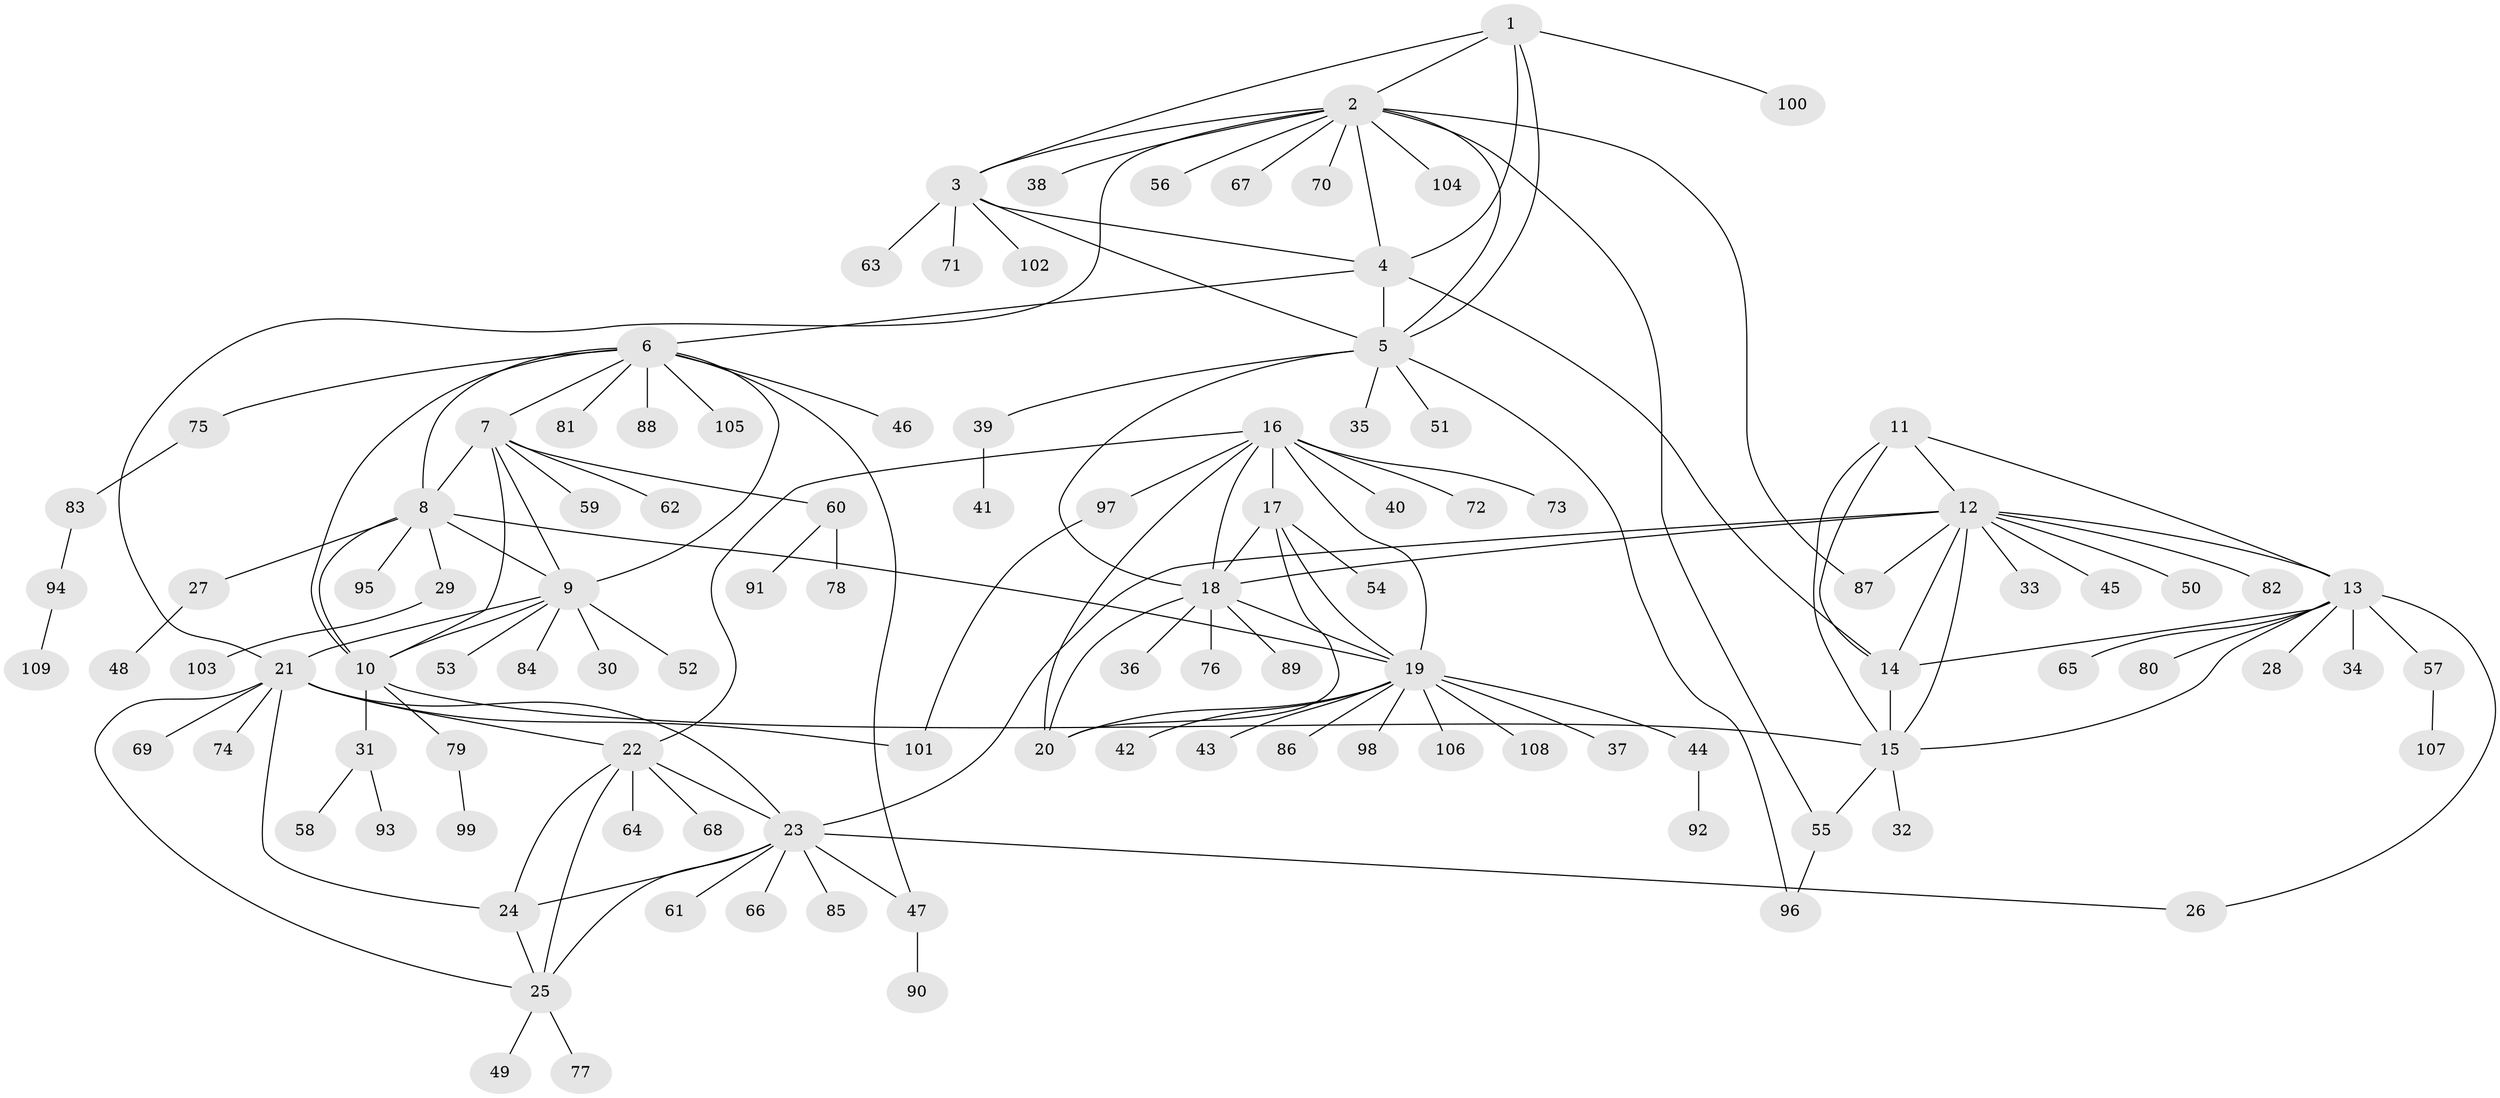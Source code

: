// coarse degree distribution, {3: 0.036585365853658534, 10: 0.024390243902439025, 8: 0.024390243902439025, 7: 0.036585365853658534, 9: 0.06097560975609756, 6: 0.012195121951219513, 4: 0.024390243902439025, 11: 0.012195121951219513, 5: 0.012195121951219513, 2: 0.10975609756097561, 1: 0.6463414634146342}
// Generated by graph-tools (version 1.1) at 2025/52/02/27/25 19:52:16]
// undirected, 109 vertices, 150 edges
graph export_dot {
graph [start="1"]
  node [color=gray90,style=filled];
  1;
  2;
  3;
  4;
  5;
  6;
  7;
  8;
  9;
  10;
  11;
  12;
  13;
  14;
  15;
  16;
  17;
  18;
  19;
  20;
  21;
  22;
  23;
  24;
  25;
  26;
  27;
  28;
  29;
  30;
  31;
  32;
  33;
  34;
  35;
  36;
  37;
  38;
  39;
  40;
  41;
  42;
  43;
  44;
  45;
  46;
  47;
  48;
  49;
  50;
  51;
  52;
  53;
  54;
  55;
  56;
  57;
  58;
  59;
  60;
  61;
  62;
  63;
  64;
  65;
  66;
  67;
  68;
  69;
  70;
  71;
  72;
  73;
  74;
  75;
  76;
  77;
  78;
  79;
  80;
  81;
  82;
  83;
  84;
  85;
  86;
  87;
  88;
  89;
  90;
  91;
  92;
  93;
  94;
  95;
  96;
  97;
  98;
  99;
  100;
  101;
  102;
  103;
  104;
  105;
  106;
  107;
  108;
  109;
  1 -- 2;
  1 -- 3;
  1 -- 4;
  1 -- 5;
  1 -- 100;
  2 -- 3;
  2 -- 4;
  2 -- 5;
  2 -- 21;
  2 -- 38;
  2 -- 55;
  2 -- 56;
  2 -- 67;
  2 -- 70;
  2 -- 87;
  2 -- 104;
  3 -- 4;
  3 -- 5;
  3 -- 63;
  3 -- 71;
  3 -- 102;
  4 -- 5;
  4 -- 6;
  4 -- 14;
  5 -- 18;
  5 -- 35;
  5 -- 39;
  5 -- 51;
  5 -- 96;
  6 -- 7;
  6 -- 8;
  6 -- 9;
  6 -- 10;
  6 -- 46;
  6 -- 47;
  6 -- 75;
  6 -- 81;
  6 -- 88;
  6 -- 105;
  7 -- 8;
  7 -- 9;
  7 -- 10;
  7 -- 59;
  7 -- 60;
  7 -- 62;
  8 -- 9;
  8 -- 10;
  8 -- 19;
  8 -- 27;
  8 -- 29;
  8 -- 95;
  9 -- 10;
  9 -- 21;
  9 -- 30;
  9 -- 52;
  9 -- 53;
  9 -- 84;
  10 -- 15;
  10 -- 31;
  10 -- 79;
  11 -- 12;
  11 -- 13;
  11 -- 14;
  11 -- 15;
  12 -- 13;
  12 -- 14;
  12 -- 15;
  12 -- 18;
  12 -- 23;
  12 -- 33;
  12 -- 45;
  12 -- 50;
  12 -- 82;
  12 -- 87;
  13 -- 14;
  13 -- 15;
  13 -- 26;
  13 -- 28;
  13 -- 34;
  13 -- 57;
  13 -- 65;
  13 -- 80;
  14 -- 15;
  15 -- 32;
  15 -- 55;
  16 -- 17;
  16 -- 18;
  16 -- 19;
  16 -- 20;
  16 -- 22;
  16 -- 40;
  16 -- 72;
  16 -- 73;
  16 -- 97;
  17 -- 18;
  17 -- 19;
  17 -- 20;
  17 -- 54;
  18 -- 19;
  18 -- 20;
  18 -- 36;
  18 -- 76;
  18 -- 89;
  19 -- 20;
  19 -- 37;
  19 -- 42;
  19 -- 43;
  19 -- 44;
  19 -- 86;
  19 -- 98;
  19 -- 106;
  19 -- 108;
  21 -- 22;
  21 -- 23;
  21 -- 24;
  21 -- 25;
  21 -- 69;
  21 -- 74;
  21 -- 101;
  22 -- 23;
  22 -- 24;
  22 -- 25;
  22 -- 64;
  22 -- 68;
  23 -- 24;
  23 -- 25;
  23 -- 26;
  23 -- 47;
  23 -- 61;
  23 -- 66;
  23 -- 85;
  24 -- 25;
  25 -- 49;
  25 -- 77;
  27 -- 48;
  29 -- 103;
  31 -- 58;
  31 -- 93;
  39 -- 41;
  44 -- 92;
  47 -- 90;
  55 -- 96;
  57 -- 107;
  60 -- 78;
  60 -- 91;
  75 -- 83;
  79 -- 99;
  83 -- 94;
  94 -- 109;
  97 -- 101;
}
